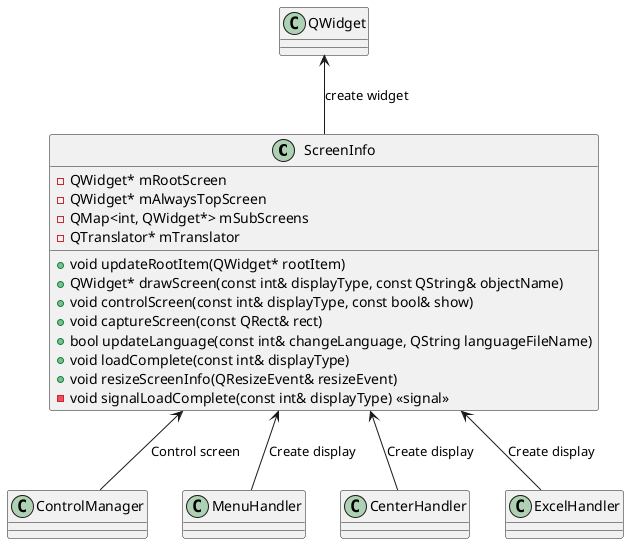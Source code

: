 @startuml

' ScreenInfo 클래스 정의
class ScreenInfo {
    +void updateRootItem(QWidget* rootItem)
    +QWidget* drawScreen(const int& displayType, const QString& objectName)
    +void controlScreen(const int& displayType, const bool& show)
    +void captureScreen(const QRect& rect)
    +bool updateLanguage(const int& changeLanguage, QString languageFileName)
    +void loadComplete(const int& displayType)
    +void resizeScreenInfo(QResizeEvent& resizeEvent)
    -void signalLoadComplete(const int& displayType) <<signal>>

    -QWidget* mRootScreen
    -QWidget* mAlwaysTopScreen
    -QMap<int, QWidget*> mSubScreens
    -QTranslator* mTranslator
}

' class QWidget {
'     +void setGeometry()
'     +void setSizePolicy()
'     +void setObjectName()
'     +void show()
' }

' 클래스 간의 관계 정의
ScreenInfo <-- ControlManager : Control screen
ScreenInfo <-- MenuHandler : Create display
ScreenInfo <-- CenterHandler : Create display
ScreenInfo <-- ExcelHandler : Create display

QWidget <-- ScreenInfo : create widget

@enduml
